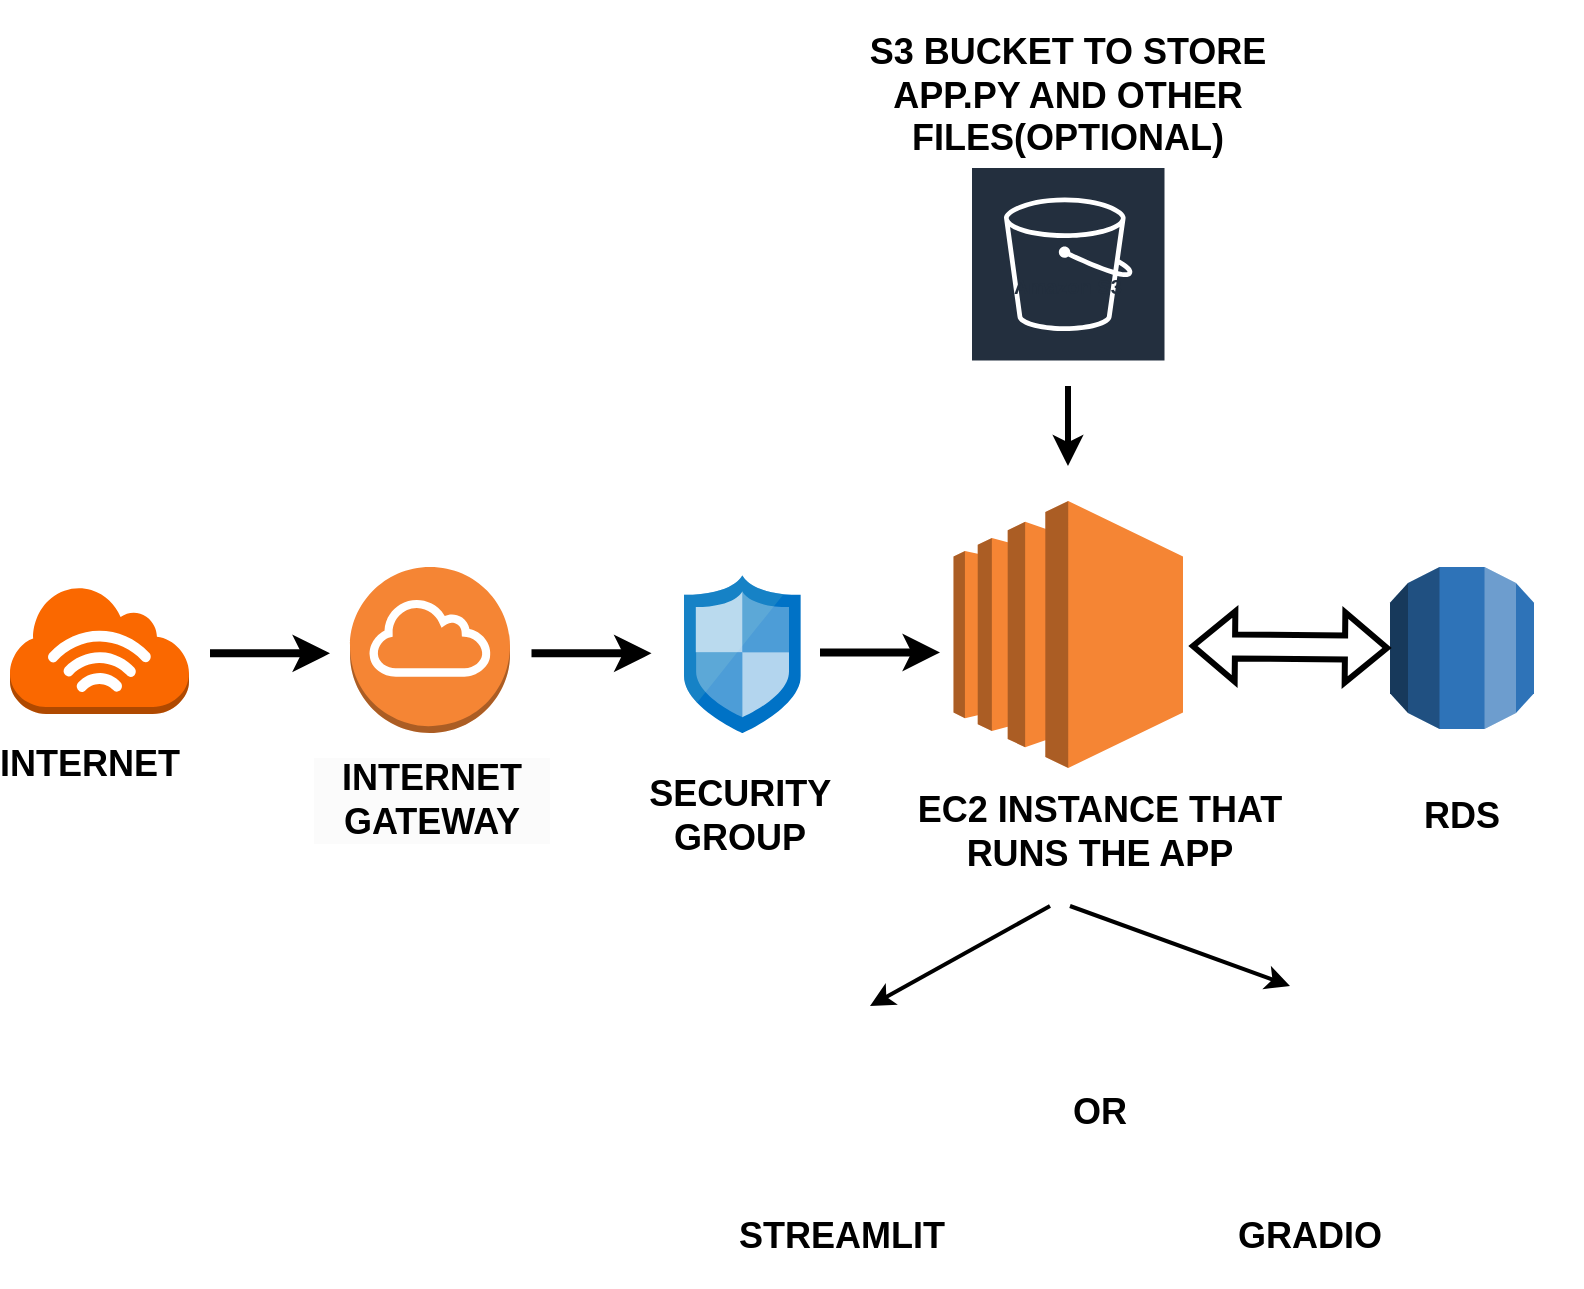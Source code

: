 <mxfile version="24.4.3" type="github">
  <diagram name="Page-1" id="XGI8lvFBCLNwqOxvpuwL">
    <mxGraphModel dx="1363" dy="866" grid="1" gridSize="10" guides="1" tooltips="1" connect="1" arrows="1" fold="1" page="1" pageScale="1" pageWidth="850" pageHeight="1100" math="0" shadow="0">
      <root>
        <mxCell id="0" />
        <mxCell id="1" parent="0" />
        <mxCell id="CK50bNE_8f3SzOY5uAgv-1" value="" style="outlineConnect=0;dashed=0;verticalLabelPosition=bottom;verticalAlign=top;align=center;html=1;shape=mxgraph.aws3.ec2;fillColor=#F58534;gradientColor=none;" vertex="1" parent="1">
          <mxGeometry x="501.75" y="267.5" width="114.75" height="133.5" as="geometry" />
        </mxCell>
        <mxCell id="CK50bNE_8f3SzOY5uAgv-2" value="Amazon S3" style="sketch=0;outlineConnect=0;fontColor=#232F3E;gradientColor=none;strokeColor=#ffffff;fillColor=#232F3E;dashed=0;verticalLabelPosition=middle;verticalAlign=bottom;align=center;html=1;whiteSpace=wrap;fontSize=10;fontStyle=1;spacing=3;shape=mxgraph.aws4.productIcon;prIcon=mxgraph.aws4.s3;" vertex="1" parent="1">
          <mxGeometry x="510" y="100" width="98.25" height="70" as="geometry" />
        </mxCell>
        <mxCell id="CK50bNE_8f3SzOY5uAgv-3" value="" style="outlineConnect=0;dashed=0;verticalLabelPosition=bottom;verticalAlign=top;align=center;html=1;shape=mxgraph.aws3.rds;fillColor=#2E73B8;gradientColor=none;" vertex="1" parent="1">
          <mxGeometry x="720" y="300.5" width="72" height="81" as="geometry" />
        </mxCell>
        <mxCell id="CK50bNE_8f3SzOY5uAgv-5" value="" style="outlineConnect=0;dashed=0;verticalLabelPosition=bottom;verticalAlign=top;align=center;html=1;shape=mxgraph.aws3.internet_gateway;fillColor=#F58534;gradientColor=none;" vertex="1" parent="1">
          <mxGeometry x="200" y="300.5" width="80" height="83" as="geometry" />
        </mxCell>
        <mxCell id="CK50bNE_8f3SzOY5uAgv-6" value="" style="outlineConnect=0;dashed=0;verticalLabelPosition=bottom;verticalAlign=top;align=center;html=1;shape=mxgraph.aws3.internet_3;fillColor=#fa6800;strokeColor=#C73500;fontColor=#000000;" vertex="1" parent="1">
          <mxGeometry x="30" y="310" width="89.5" height="64" as="geometry" />
        </mxCell>
        <mxCell id="CK50bNE_8f3SzOY5uAgv-7" value="" style="image;sketch=0;aspect=fixed;html=1;points=[];align=center;fontSize=12;image=img/lib/mscae/Network_Security_Groups_Classic.svg;" vertex="1" parent="1">
          <mxGeometry x="367" y="304.58" width="58.4" height="78.92" as="geometry" />
        </mxCell>
        <mxCell id="CK50bNE_8f3SzOY5uAgv-8" value="" style="shape=image;verticalLabelPosition=bottom;labelBackgroundColor=default;verticalAlign=top;aspect=fixed;imageAspect=0;image=https://seeklogo.com/images/G/gradio-icon-logo-908AE1836C-seeklogo.com.png;" vertex="1" parent="1">
          <mxGeometry x="650" y="527.47" width="90" height="78.6" as="geometry" />
        </mxCell>
        <mxCell id="CK50bNE_8f3SzOY5uAgv-9" value="" style="shape=image;verticalLabelPosition=bottom;labelBackgroundColor=default;verticalAlign=top;aspect=fixed;imageAspect=0;image=https://streamlit.io/images/brand/streamlit-mark-color.svg;" vertex="1" parent="1">
          <mxGeometry x="378.25" y="540" width="120.53" height="66.07" as="geometry" />
        </mxCell>
        <mxCell id="CK50bNE_8f3SzOY5uAgv-10" value="&lt;h2&gt;INTERNET&lt;/h2&gt;" style="text;strokeColor=none;align=center;fillColor=none;html=1;verticalAlign=middle;whiteSpace=wrap;rounded=0;" vertex="1" parent="1">
          <mxGeometry x="40" y="383.5" width="60" height="30" as="geometry" />
        </mxCell>
        <mxCell id="CK50bNE_8f3SzOY5uAgv-11" value="&lt;h2 style=&quot;forced-color-adjust: none; color: rgb(0, 0, 0); font-family: Helvetica; font-style: normal; font-variant-ligatures: normal; font-variant-caps: normal; letter-spacing: normal; orphans: 2; text-align: center; text-indent: 0px; text-transform: none; widows: 2; word-spacing: 0px; -webkit-text-stroke-width: 0px; white-space: normal; background-color: rgb(251, 251, 251); text-decoration-thickness: initial; text-decoration-style: initial; text-decoration-color: initial;&quot;&gt;INTERNET GATEWAY&lt;/h2&gt;" style="text;whiteSpace=wrap;html=1;" vertex="1" parent="1">
          <mxGeometry x="180" y="374" width="120" height="70" as="geometry" />
        </mxCell>
        <mxCell id="CK50bNE_8f3SzOY5uAgv-12" value="&lt;h2&gt;SECURITY GROUP&lt;/h2&gt;" style="text;strokeColor=none;align=center;fillColor=none;html=1;verticalAlign=middle;whiteSpace=wrap;rounded=0;" vertex="1" parent="1">
          <mxGeometry x="365" y="410" width="60" height="30" as="geometry" />
        </mxCell>
        <mxCell id="CK50bNE_8f3SzOY5uAgv-13" value="&lt;h2&gt;EC2 INSTANCE THAT RUNS THE APP&lt;/h2&gt;" style="text;strokeColor=none;align=center;fillColor=none;html=1;verticalAlign=middle;whiteSpace=wrap;rounded=0;" vertex="1" parent="1">
          <mxGeometry x="476.25" y="410" width="198.25" height="46.5" as="geometry" />
        </mxCell>
        <mxCell id="CK50bNE_8f3SzOY5uAgv-14" value="&lt;h2&gt;STREAMLIT&lt;/h2&gt;" style="text;strokeColor=none;align=center;fillColor=none;html=1;verticalAlign=middle;whiteSpace=wrap;rounded=0;" vertex="1" parent="1">
          <mxGeometry x="416.25" y="620" width="60" height="30" as="geometry" />
        </mxCell>
        <mxCell id="CK50bNE_8f3SzOY5uAgv-15" value="&lt;h2&gt;GRADIO&lt;/h2&gt;" style="text;strokeColor=none;align=center;fillColor=none;html=1;verticalAlign=middle;whiteSpace=wrap;rounded=0;" vertex="1" parent="1">
          <mxGeometry x="650" y="620" width="60" height="30" as="geometry" />
        </mxCell>
        <mxCell id="CK50bNE_8f3SzOY5uAgv-16" value="&lt;h2&gt;OR&lt;/h2&gt;" style="text;strokeColor=none;align=center;fillColor=none;html=1;verticalAlign=middle;whiteSpace=wrap;rounded=0;" vertex="1" parent="1">
          <mxGeometry x="545.38" y="558.04" width="60" height="30" as="geometry" />
        </mxCell>
        <mxCell id="CK50bNE_8f3SzOY5uAgv-17" value="&lt;h2&gt;RDS&lt;/h2&gt;" style="text;strokeColor=none;align=center;fillColor=none;html=1;verticalAlign=middle;whiteSpace=wrap;rounded=0;" vertex="1" parent="1">
          <mxGeometry x="696" y="410" width="120" height="30" as="geometry" />
        </mxCell>
        <mxCell id="CK50bNE_8f3SzOY5uAgv-18" value="&lt;h2&gt;S3 BUCKET TO STORE APP.PY AND OTHER FILES(OPTIONAL)&lt;/h2&gt;" style="text;strokeColor=none;align=center;fillColor=none;html=1;verticalAlign=middle;whiteSpace=wrap;rounded=0;" vertex="1" parent="1">
          <mxGeometry x="435" y="50" width="248.25" height="30" as="geometry" />
        </mxCell>
        <mxCell id="CK50bNE_8f3SzOY5uAgv-19" value="" style="endArrow=classic;html=1;rounded=0;strokeWidth=4;" edge="1" parent="1">
          <mxGeometry width="50" height="50" relative="1" as="geometry">
            <mxPoint x="130" y="343.68" as="sourcePoint" />
            <mxPoint x="190" y="343.68" as="targetPoint" />
          </mxGeometry>
        </mxCell>
        <mxCell id="CK50bNE_8f3SzOY5uAgv-20" value="" style="endArrow=classic;html=1;rounded=0;strokeWidth=4;" edge="1" parent="1">
          <mxGeometry width="50" height="50" relative="1" as="geometry">
            <mxPoint x="290.75" y="343.68" as="sourcePoint" />
            <mxPoint x="350.75" y="343.68" as="targetPoint" />
          </mxGeometry>
        </mxCell>
        <mxCell id="CK50bNE_8f3SzOY5uAgv-21" value="" style="endArrow=classic;html=1;rounded=0;strokeWidth=4;" edge="1" parent="1">
          <mxGeometry width="50" height="50" relative="1" as="geometry">
            <mxPoint x="435" y="343.27" as="sourcePoint" />
            <mxPoint x="495" y="343.27" as="targetPoint" />
          </mxGeometry>
        </mxCell>
        <mxCell id="CK50bNE_8f3SzOY5uAgv-22" value="" style="endArrow=classic;html=1;rounded=0;strokeWidth=3;" edge="1" parent="1">
          <mxGeometry width="50" height="50" relative="1" as="geometry">
            <mxPoint x="559" y="210" as="sourcePoint" />
            <mxPoint x="559" y="250" as="targetPoint" />
          </mxGeometry>
        </mxCell>
        <mxCell id="CK50bNE_8f3SzOY5uAgv-23" value="" style="shape=flexArrow;endArrow=classic;startArrow=classic;html=1;rounded=0;strokeWidth=3;entryX=0;entryY=0.5;entryDx=0;entryDy=0;entryPerimeter=0;" edge="1" parent="1" target="CK50bNE_8f3SzOY5uAgv-3">
          <mxGeometry width="100" height="100" relative="1" as="geometry">
            <mxPoint x="620" y="340" as="sourcePoint" />
            <mxPoint x="700" y="350" as="targetPoint" />
          </mxGeometry>
        </mxCell>
        <mxCell id="CK50bNE_8f3SzOY5uAgv-25" value="" style="endArrow=classic;html=1;rounded=0;strokeWidth=2;" edge="1" parent="1">
          <mxGeometry width="50" height="50" relative="1" as="geometry">
            <mxPoint x="550" y="470" as="sourcePoint" />
            <mxPoint x="460" y="520" as="targetPoint" />
          </mxGeometry>
        </mxCell>
        <mxCell id="CK50bNE_8f3SzOY5uAgv-26" value="" style="endArrow=classic;html=1;rounded=0;strokeWidth=2;" edge="1" parent="1">
          <mxGeometry width="50" height="50" relative="1" as="geometry">
            <mxPoint x="560" y="470" as="sourcePoint" />
            <mxPoint x="670" y="510" as="targetPoint" />
          </mxGeometry>
        </mxCell>
      </root>
    </mxGraphModel>
  </diagram>
</mxfile>
